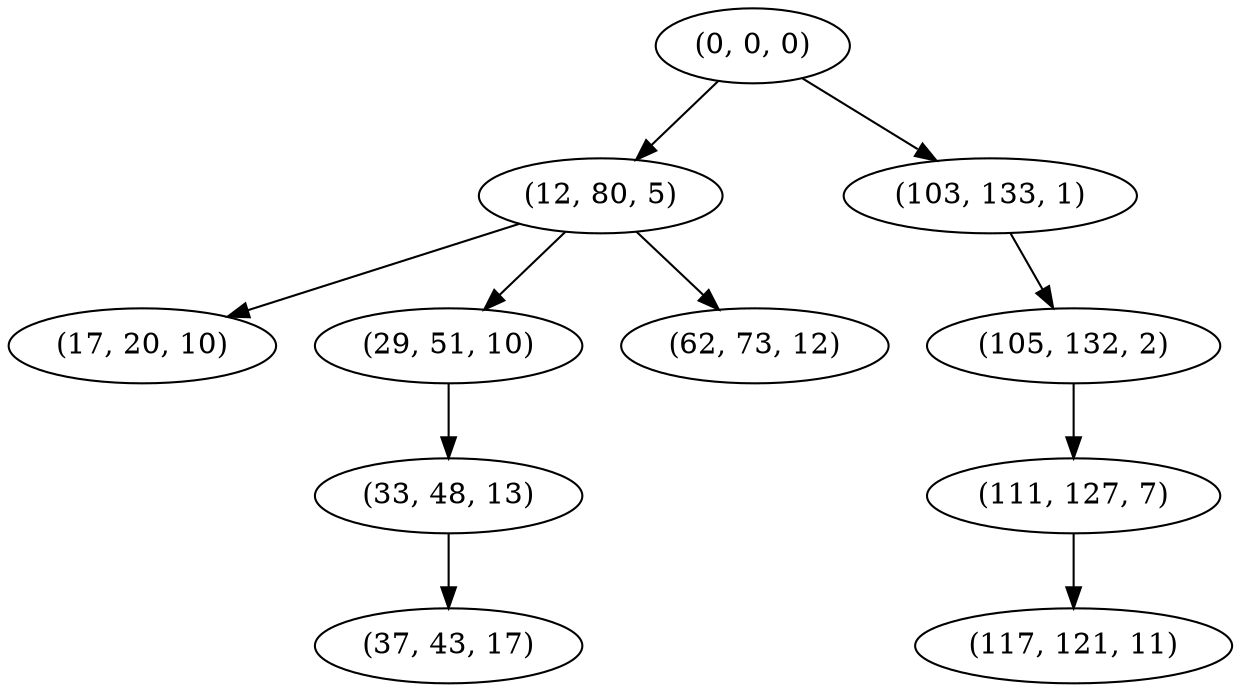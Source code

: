 digraph tree {
    "(0, 0, 0)";
    "(12, 80, 5)";
    "(17, 20, 10)";
    "(29, 51, 10)";
    "(33, 48, 13)";
    "(37, 43, 17)";
    "(62, 73, 12)";
    "(103, 133, 1)";
    "(105, 132, 2)";
    "(111, 127, 7)";
    "(117, 121, 11)";
    "(0, 0, 0)" -> "(12, 80, 5)";
    "(0, 0, 0)" -> "(103, 133, 1)";
    "(12, 80, 5)" -> "(17, 20, 10)";
    "(12, 80, 5)" -> "(29, 51, 10)";
    "(12, 80, 5)" -> "(62, 73, 12)";
    "(29, 51, 10)" -> "(33, 48, 13)";
    "(33, 48, 13)" -> "(37, 43, 17)";
    "(103, 133, 1)" -> "(105, 132, 2)";
    "(105, 132, 2)" -> "(111, 127, 7)";
    "(111, 127, 7)" -> "(117, 121, 11)";
}

